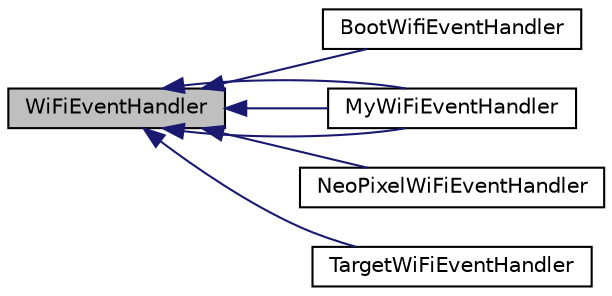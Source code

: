 digraph "WiFiEventHandler"
{
  edge [fontname="Helvetica",fontsize="10",labelfontname="Helvetica",labelfontsize="10"];
  node [fontname="Helvetica",fontsize="10",shape=record];
  rankdir="LR";
  Node0 [label="WiFiEventHandler",height=0.2,width=0.4,color="black", fillcolor="grey75", style="filled", fontcolor="black"];
  Node0 -> Node1 [dir="back",color="midnightblue",fontsize="10",style="solid",fontname="Helvetica"];
  Node1 [label="BootWifiEventHandler",height=0.2,width=0.4,color="black", fillcolor="white", style="filled",URL="$class_boot_wifi_event_handler.html"];
  Node0 -> Node2 [dir="back",color="midnightblue",fontsize="10",style="solid",fontname="Helvetica"];
  Node2 [label="MyWiFiEventHandler",height=0.2,width=0.4,color="black", fillcolor="white", style="filled",URL="$class_my_wi_fi_event_handler.html"];
  Node0 -> Node2 [dir="back",color="midnightblue",fontsize="10",style="solid",fontname="Helvetica"];
  Node0 -> Node2 [dir="back",color="midnightblue",fontsize="10",style="solid",fontname="Helvetica"];
  Node0 -> Node3 [dir="back",color="midnightblue",fontsize="10",style="solid",fontname="Helvetica"];
  Node3 [label="NeoPixelWiFiEventHandler",height=0.2,width=0.4,color="black", fillcolor="white", style="filled",URL="$class_neo_pixel_wi_fi_event_handler.html",tooltip="Color a neopixel as a function of the WiFi state. "];
  Node0 -> Node4 [dir="back",color="midnightblue",fontsize="10",style="solid",fontname="Helvetica"];
  Node4 [label="TargetWiFiEventHandler",height=0.2,width=0.4,color="black", fillcolor="white", style="filled",URL="$class_target_wi_fi_event_handler.html"];
}
